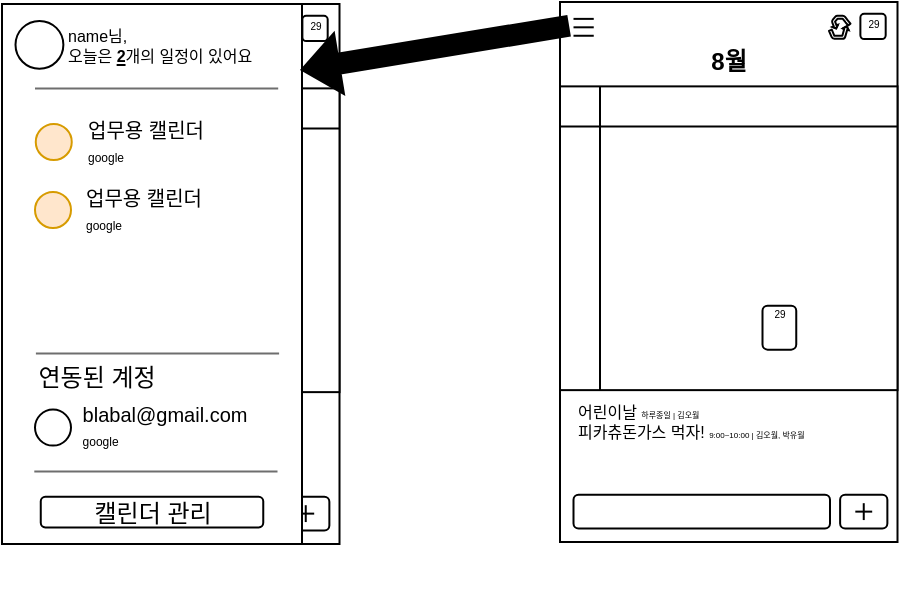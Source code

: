 <mxfile version="24.7.8">
  <diagram name="페이지-1" id="lEfdLJq9ea4f7k9pnWAu">
    <mxGraphModel dx="683" dy="368" grid="1" gridSize="10" guides="1" tooltips="1" connect="1" arrows="1" fold="1" page="1" pageScale="1" pageWidth="827" pageHeight="1169" math="0" shadow="0">
      <root>
        <mxCell id="0" />
        <mxCell id="1" parent="0" />
        <mxCell id="EZcdKVaFIFZeoe-2n6zi-25" value="" style="group" vertex="1" connectable="0" parent="1">
          <mxGeometry x="329" y="50" width="168.75" height="270" as="geometry" />
        </mxCell>
        <mxCell id="EZcdKVaFIFZeoe-2n6zi-3" value="" style="rounded=0;whiteSpace=wrap;html=1;" vertex="1" parent="EZcdKVaFIFZeoe-2n6zi-25">
          <mxGeometry width="168.75" height="270" as="geometry" />
        </mxCell>
        <mxCell id="EZcdKVaFIFZeoe-2n6zi-4" value="" style="shape=internalStorage;whiteSpace=wrap;html=1;backgroundOutline=1;" vertex="1" parent="EZcdKVaFIFZeoe-2n6zi-25">
          <mxGeometry y="42.188" width="168.75" height="151.875" as="geometry" />
        </mxCell>
        <mxCell id="EZcdKVaFIFZeoe-2n6zi-8" value="" style="group" vertex="1" connectable="0" parent="EZcdKVaFIFZeoe-2n6zi-25">
          <mxGeometry x="6.75" y="8.438" width="10.125" height="8.438" as="geometry" />
        </mxCell>
        <mxCell id="EZcdKVaFIFZeoe-2n6zi-5" value="" style="endArrow=none;html=1;rounded=0;" edge="1" parent="EZcdKVaFIFZeoe-2n6zi-8">
          <mxGeometry width="50" height="50" relative="1" as="geometry">
            <mxPoint as="sourcePoint" />
            <mxPoint x="10.125" as="targetPoint" />
          </mxGeometry>
        </mxCell>
        <mxCell id="EZcdKVaFIFZeoe-2n6zi-6" value="" style="endArrow=none;html=1;rounded=0;" edge="1" parent="EZcdKVaFIFZeoe-2n6zi-8">
          <mxGeometry width="50" height="50" relative="1" as="geometry">
            <mxPoint y="8.438" as="sourcePoint" />
            <mxPoint x="10.125" y="8.438" as="targetPoint" />
          </mxGeometry>
        </mxCell>
        <mxCell id="EZcdKVaFIFZeoe-2n6zi-7" value="" style="endArrow=none;html=1;rounded=0;" edge="1" parent="EZcdKVaFIFZeoe-2n6zi-8">
          <mxGeometry width="50" height="50" relative="1" as="geometry">
            <mxPoint y="4.219" as="sourcePoint" />
            <mxPoint x="10.125" y="4.219" as="targetPoint" />
          </mxGeometry>
        </mxCell>
        <mxCell id="EZcdKVaFIFZeoe-2n6zi-9" value="" style="rounded=1;whiteSpace=wrap;html=1;" vertex="1" parent="EZcdKVaFIFZeoe-2n6zi-25">
          <mxGeometry x="150.188" y="5.906" width="12.656" height="12.656" as="geometry" />
        </mxCell>
        <mxCell id="EZcdKVaFIFZeoe-2n6zi-10" value="29" style="text;html=1;align=center;verticalAlign=middle;whiteSpace=wrap;rounded=0;fontSize=5;" vertex="1" parent="EZcdKVaFIFZeoe-2n6zi-25">
          <mxGeometry x="150.188" y="1.688" width="13.5" height="16.875" as="geometry" />
        </mxCell>
        <mxCell id="EZcdKVaFIFZeoe-2n6zi-12" value="8&lt;font style=&quot;font-size: 12px;&quot;&gt;월&lt;/font&gt;" style="text;html=1;align=center;verticalAlign=middle;whiteSpace=wrap;rounded=0;fontSize=12;fontStyle=1" vertex="1" parent="EZcdKVaFIFZeoe-2n6zi-25">
          <mxGeometry x="33.75" y="5.062" width="101.25" height="50.625" as="geometry" />
        </mxCell>
        <mxCell id="EZcdKVaFIFZeoe-2n6zi-13" value="" style="rounded=1;whiteSpace=wrap;html=1;" vertex="1" parent="EZcdKVaFIFZeoe-2n6zi-25">
          <mxGeometry x="101.25" y="151.875" width="16.875" height="21.938" as="geometry" />
        </mxCell>
        <mxCell id="EZcdKVaFIFZeoe-2n6zi-14" value="29" style="text;html=1;align=center;verticalAlign=middle;whiteSpace=wrap;rounded=0;fontSize=5;" vertex="1" parent="EZcdKVaFIFZeoe-2n6zi-25">
          <mxGeometry x="102.938" y="146.812" width="13.5" height="16.875" as="geometry" />
        </mxCell>
        <mxCell id="EZcdKVaFIFZeoe-2n6zi-15" value="&lt;span style=&quot;color: rgba(0, 0, 0, 0); font-family: monospace; font-size: 0px; text-align: start; text-wrap: nowrap;&quot;&gt;%3CmxGraphModel%3E%3Croot%3E%3CmxCell%20id%3D%220%22%2F%3E%3CmxCell%20id%3D%221%22%20parent%3D%220%22%2F%3E%3CmxCell%20id%3D%222%22%20value%3D%22%22%20style%3D%22group%22%20vertex%3D%221%22%20connectable%3D%220%22%20parent%3D%221%22%3E%3CmxGeometry%20x%3D%22329%22%20y%3D%2250%22%20width%3D%22168.75%22%20height%3D%22270%22%20as%3D%22geometry%22%2F%3E%3C%2FmxCell%3E%3CmxCell%20id%3D%223%22%20value%3D%22%22%20style%3D%22rounded%3D0%3BwhiteSpace%3Dwrap%3Bhtml%3D1%3B%22%20vertex%3D%221%22%20parent%3D%222%22%3E%3CmxGeometry%20width%3D%22168.75%22%20height%3D%22270%22%20as%3D%22geometry%22%2F%3E%3C%2FmxCell%3E%3CmxCell%20id%3D%224%22%20value%3D%22%22%20style%3D%22shape%3DinternalStorage%3BwhiteSpace%3Dwrap%3Bhtml%3D1%3BbackgroundOutline%3D1%3B%22%20vertex%3D%221%22%20parent%3D%222%22%3E%3CmxGeometry%20y%3D%2242.188%22%20width%3D%22168.75%22%20height%3D%22151.875%22%20as%3D%22geometry%22%2F%3E%3C%2FmxCell%3E%3CmxCell%20id%3D%225%22%20value%3D%22%22%20style%3D%22group%22%20vertex%3D%221%22%20connectable%3D%220%22%20parent%3D%222%22%3E%3CmxGeometry%20x%3D%226.75%22%20y%3D%228.438%22%20width%3D%2210.125%22%20height%3D%228.438%22%20as%3D%22geometry%22%2F%3E%3C%2FmxCell%3E%3CmxCell%20id%3D%226%22%20value%3D%22%22%20style%3D%22endArrow%3Dnone%3Bhtml%3D1%3Brounded%3D0%3B%22%20edge%3D%221%22%20parent%3D%225%22%3E%3CmxGeometry%20width%3D%2250%22%20height%3D%2250%22%20relative%3D%221%22%20as%3D%22geometry%22%3E%3CmxPoint%20as%3D%22sourcePoint%22%2F%3E%3CmxPoint%20x%3D%2210.125%22%20as%3D%22targetPoint%22%2F%3E%3C%2FmxGeometry%3E%3C%2FmxCell%3E%3CmxCell%20id%3D%227%22%20value%3D%22%22%20style%3D%22endArrow%3Dnone%3Bhtml%3D1%3Brounded%3D0%3B%22%20edge%3D%221%22%20parent%3D%225%22%3E%3CmxGeometry%20width%3D%2250%22%20height%3D%2250%22%20relative%3D%221%22%20as%3D%22geometry%22%3E%3CmxPoint%20y%3D%228.438%22%20as%3D%22sourcePoint%22%2F%3E%3CmxPoint%20x%3D%2210.125%22%20y%3D%228.438%22%20as%3D%22targetPoint%22%2F%3E%3C%2FmxGeometry%3E%3C%2FmxCell%3E%3CmxCell%20id%3D%228%22%20value%3D%22%22%20style%3D%22endArrow%3Dnone%3Bhtml%3D1%3Brounded%3D0%3B%22%20edge%3D%221%22%20parent%3D%225%22%3E%3CmxGeometry%20width%3D%2250%22%20height%3D%2250%22%20relative%3D%221%22%20as%3D%22geometry%22%3E%3CmxPoint%20y%3D%224.219%22%20as%3D%22sourcePoint%22%2F%3E%3CmxPoint%20x%3D%2210.125%22%20y%3D%224.219%22%20as%3D%22targetPoint%22%2F%3E%3C%2FmxGeometry%3E%3C%2FmxCell%3E%3CmxCell%20id%3D%229%22%20value%3D%22%22%20style%3D%22rounded%3D1%3BwhiteSpace%3Dwrap%3Bhtml%3D1%3B%22%20vertex%3D%221%22%20parent%3D%222%22%3E%3CmxGeometry%20x%3D%22150.188%22%20y%3D%225.906%22%20width%3D%2212.656%22%20height%3D%2212.656%22%20as%3D%22geometry%22%2F%3E%3C%2FmxCell%3E%3CmxCell%20id%3D%2210%22%20value%3D%2229%22%20style%3D%22text%3Bhtml%3D1%3Balign%3Dcenter%3BverticalAlign%3Dmiddle%3BwhiteSpace%3Dwrap%3Brounded%3D0%3BfontSize%3D5%3B%22%20vertex%3D%221%22%20parent%3D%222%22%3E%3CmxGeometry%20x%3D%22150.188%22%20y%3D%221.688%22%20width%3D%2213.5%22%20height%3D%2216.875%22%20as%3D%22geometry%22%2F%3E%3C%2FmxCell%3E%3CmxCell%20id%3D%2211%22%20value%3D%228%26lt%3Bfont%20style%3D%26quot%3Bfont-size%3A%2012px%3B%26quot%3B%26gt%3B%EC%9B%94%26lt%3B%2Ffont%26gt%3B%22%20style%3D%22text%3Bhtml%3D1%3Balign%3Dcenter%3BverticalAlign%3Dmiddle%3BwhiteSpace%3Dwrap%3Brounded%3D0%3BfontSize%3D12%3BfontStyle%3D1%22%20vertex%3D%221%22%20parent%3D%222%22%3E%3CmxGeometry%20x%3D%2233.75%22%20y%3D%225.062%22%20width%3D%22101.25%22%20height%3D%2250.625%22%20as%3D%22geometry%22%2F%3E%3C%2FmxCell%3E%3CmxCell%20id%3D%2212%22%20value%3D%22%22%20style%3D%22rounded%3D1%3BwhiteSpace%3Dwrap%3Bhtml%3D1%3B%22%20vertex%3D%221%22%20parent%3D%222%22%3E%3CmxGeometry%20x%3D%22101.25%22%20y%3D%22151.875%22%20width%3D%2216.875%22%20height%3D%2221.938%22%20as%3D%22geometry%22%2F%3E%3C%2FmxCell%3E%3CmxCell%20id%3D%2213%22%20value%3D%2229%22%20style%3D%22text%3Bhtml%3D1%3Balign%3Dcenter%3BverticalAlign%3Dmiddle%3BwhiteSpace%3Dwrap%3Brounded%3D0%3BfontSize%3D5%3B%22%20vertex%3D%221%22%20parent%3D%222%22%3E%3CmxGeometry%20x%3D%22102.938%22%20y%3D%22146.812%22%20width%3D%2213.5%22%20height%3D%2216.875%22%20as%3D%22geometry%22%2F%3E%3C%2FmxCell%3E%3CmxCell%20id%3D%2214%22%20value%3D%22%22%20style%3D%22rounded%3D1%3BwhiteSpace%3Dwrap%3Bhtml%3D1%3B%22%20vertex%3D%221%22%20parent%3D%222%22%3E%3CmxGeometry%20x%3D%226.75%22%20y%3D%22246.375%22%20width%3D%22128.25%22%20height%3D%2216.875%22%20as%3D%22geometry%22%2F%3E%3C%2FmxCell%3E%3CmxCell%20id%3D%2215%22%20value%3D%22%22%20style%3D%22group%22%20vertex%3D%221%22%20connectable%3D%220%22%20parent%3D%222%22%3E%3CmxGeometry%20x%3D%22140.062%22%20y%3D%22246.375%22%20width%3D%2223.625%22%20height%3D%2216.875%22%20as%3D%22geometry%22%2F%3E%3C%2FmxCell%3E%3CmxCell%20id%3D%2216%22%20value%3D%22%22%20style%3D%22rounded%3D1%3BwhiteSpace%3Dwrap%3Bhtml%3D1%3B%22%20vertex%3D%221%22%20parent%3D%2215%22%3E%3CmxGeometry%20width%3D%2223.625%22%20height%3D%2216.875%22%20as%3D%22geometry%22%2F%3E%3C%2FmxCell%3E%3CmxCell%20id%3D%2217%22%20value%3D%22%22%20style%3D%22group%22%20vertex%3D%221%22%20connectable%3D%220%22%20parent%3D%2215%22%3E%3CmxGeometry%20x%3D%227.594%22%20y%3D%224.219%22%20width%3D%228.438%22%20height%3D%228.438%22%20as%3D%22geometry%22%2F%3E%3C%2FmxCell%3E%3CmxCell%20id%3D%2218%22%20value%3D%22%22%20style%3D%22endArrow%3Dnone%3Bhtml%3D1%3Brounded%3D0%3B%22%20edge%3D%221%22%20parent%3D%2217%22%3E%3CmxGeometry%20width%3D%2250%22%20height%3D%2250%22%20relative%3D%221%22%20as%3D%22geometry%22%3E%3CmxPoint%20x%3D%228.438%22%20y%3D%224.219%22%20as%3D%22sourcePoint%22%2F%3E%3CmxPoint%20y%3D%224.219%22%20as%3D%22targetPoint%22%2F%3E%3C%2FmxGeometry%3E%3C%2FmxCell%3E%3CmxCell%20id%3D%2219%22%20value%3D%22%22%20style%3D%22endArrow%3Dnone%3Bhtml%3D1%3Brounded%3D0%3B%22%20edge%3D%221%22%20parent%3D%2217%22%3E%3CmxGeometry%20width%3D%2250%22%20height%3D%2250%22%20relative%3D%221%22%20as%3D%22geometry%22%3E%3CmxPoint%20x%3D%224.219%22%20as%3D%22sourcePoint%22%2F%3E%3CmxPoint%20x%3D%224.219%22%20y%3D%228.438%22%20as%3D%22targetPoint%22%2F%3E%3C%2FmxGeometry%3E%3C%2FmxCell%3E%3CmxCell%20id%3D%2220%22%20value%3D%22%EC%96%B4%EB%A6%B0%EC%9D%B4%EB%82%A0%26amp%3Bnbsp%3B%26lt%3Bfont%20style%3D%26quot%3Bfont-size%3A%204px%3B%26quot%3B%26gt%3B%ED%95%98%EB%A3%A8%EC%A2%85%EC%9D%BC%20%7C%20%EA%B9%80%EC%98%A4%EC%9B%94%26lt%3Bbr%26gt%3B%26lt%3B%2Ffont%26gt%3B%ED%94%BC%EC%B9%B4%EC%B8%84%EB%8F%88%EA%B0%80%EC%8A%A4%20%EB%A8%B9%EC%9E%90!%26amp%3Bnbsp%3B%26lt%3Bfont%20style%3D%26quot%3Bfont-size%3A%204px%3B%26quot%3B%26gt%3B9%3A00~10%3A00%20%7C%20%EA%B9%80%EC%98%A4%EC%9B%94%2C%20%EB%B0%95%EC%9C%A0%EC%9B%94%26lt%3B%2Ffont%26gt%3B%22%20style%3D%22text%3Bhtml%3D1%3Balign%3Dleft%3BverticalAlign%3Dtop%3BwhiteSpace%3Dwrap%3Brounded%3D0%3BfontSize%3D8%3BspacingTop%3D0%3Bhorizontal%3D1%3B%22%20vertex%3D%221%22%20parent%3D%222%22%3E%3CmxGeometry%20x%3D%226.75%22%20y%3D%22194.06%22%20width%3D%22153.25%22%20height%3D%2250.63%22%20as%3D%22geometry%22%2F%3E%3C%2FmxCell%3E%3C%2Froot%3E%3C%2FmxGraphModel%3E&lt;/span&gt;" style="rounded=1;whiteSpace=wrap;html=1;" vertex="1" parent="EZcdKVaFIFZeoe-2n6zi-25">
          <mxGeometry x="6.75" y="246.375" width="128.25" height="16.875" as="geometry" />
        </mxCell>
        <mxCell id="EZcdKVaFIFZeoe-2n6zi-22" value="" style="group" vertex="1" connectable="0" parent="EZcdKVaFIFZeoe-2n6zi-25">
          <mxGeometry x="140.062" y="246.375" width="23.625" height="16.875" as="geometry" />
        </mxCell>
        <mxCell id="EZcdKVaFIFZeoe-2n6zi-16" value="" style="rounded=1;whiteSpace=wrap;html=1;" vertex="1" parent="EZcdKVaFIFZeoe-2n6zi-22">
          <mxGeometry width="23.625" height="16.875" as="geometry" />
        </mxCell>
        <mxCell id="EZcdKVaFIFZeoe-2n6zi-19" value="" style="group" vertex="1" connectable="0" parent="EZcdKVaFIFZeoe-2n6zi-22">
          <mxGeometry x="7.594" y="4.219" width="8.438" height="8.438" as="geometry" />
        </mxCell>
        <mxCell id="EZcdKVaFIFZeoe-2n6zi-17" value="" style="endArrow=none;html=1;rounded=0;" edge="1" parent="EZcdKVaFIFZeoe-2n6zi-19">
          <mxGeometry width="50" height="50" relative="1" as="geometry">
            <mxPoint x="8.438" y="4.219" as="sourcePoint" />
            <mxPoint y="4.219" as="targetPoint" />
          </mxGeometry>
        </mxCell>
        <mxCell id="EZcdKVaFIFZeoe-2n6zi-18" value="" style="endArrow=none;html=1;rounded=0;" edge="1" parent="EZcdKVaFIFZeoe-2n6zi-19">
          <mxGeometry width="50" height="50" relative="1" as="geometry">
            <mxPoint x="4.219" as="sourcePoint" />
            <mxPoint x="4.219" y="8.438" as="targetPoint" />
          </mxGeometry>
        </mxCell>
        <mxCell id="EZcdKVaFIFZeoe-2n6zi-24" value="어린이날&amp;nbsp;&lt;font style=&quot;font-size: 4px;&quot;&gt;하루종일 | 김오월&lt;br&gt;&lt;/font&gt;피카츄돈가스 먹자!&amp;nbsp;&lt;font style=&quot;font-size: 4px;&quot;&gt;9:00~10:00 | 김오월, 박유월&lt;/font&gt;" style="text;html=1;align=left;verticalAlign=top;whiteSpace=wrap;rounded=0;fontSize=8;spacingTop=0;horizontal=1;" vertex="1" parent="EZcdKVaFIFZeoe-2n6zi-25">
          <mxGeometry x="6.75" y="194.06" width="153.25" height="50.63" as="geometry" />
        </mxCell>
        <mxCell id="EZcdKVaFIFZeoe-2n6zi-109" value="" style="group" vertex="1" connectable="0" parent="EZcdKVaFIFZeoe-2n6zi-25">
          <mxGeometry x="135" y="7.66" width="10" height="10" as="geometry" />
        </mxCell>
        <mxCell id="EZcdKVaFIFZeoe-2n6zi-107" value="" style="edgeStyle=none;orthogonalLoop=1;jettySize=auto;html=1;shape=flexArrow;rounded=1;startSize=8;endSize=0.183;width=1.526;endWidth=0.467;" edge="1" parent="EZcdKVaFIFZeoe-2n6zi-109">
          <mxGeometry width="100" relative="1" as="geometry">
            <mxPoint y="6" as="sourcePoint" />
            <mxPoint x="8.43" y="4" as="targetPoint" />
            <Array as="points">
              <mxPoint x="1.686" y="10" />
              <mxPoint x="5.058" y="10" />
              <mxPoint x="6.744" y="10" />
            </Array>
          </mxGeometry>
        </mxCell>
        <mxCell id="EZcdKVaFIFZeoe-2n6zi-108" value="" style="edgeStyle=none;orthogonalLoop=1;jettySize=auto;html=1;shape=flexArrow;rounded=1;startSize=8;endSize=0.12;width=1.473;endWidth=0.479;" edge="1" parent="EZcdKVaFIFZeoe-2n6zi-109">
          <mxGeometry width="100" relative="1" as="geometry">
            <mxPoint x="10" y="4" as="sourcePoint" />
            <mxPoint x="3.256" y="6" as="targetPoint" />
            <Array as="points">
              <mxPoint x="8.314" y="2" />
              <mxPoint x="6.744" />
              <mxPoint x="3.372" />
              <mxPoint x="1.686" y="2" />
            </Array>
          </mxGeometry>
        </mxCell>
        <mxCell id="EZcdKVaFIFZeoe-2n6zi-26" value="" style="group" vertex="1" connectable="0" parent="1">
          <mxGeometry x="50" y="51" width="190.69" height="304.69" as="geometry" />
        </mxCell>
        <mxCell id="EZcdKVaFIFZeoe-2n6zi-27" value="" style="rounded=0;whiteSpace=wrap;html=1;" vertex="1" parent="EZcdKVaFIFZeoe-2n6zi-26">
          <mxGeometry width="168.75" height="270" as="geometry" />
        </mxCell>
        <mxCell id="EZcdKVaFIFZeoe-2n6zi-28" value="" style="shape=internalStorage;whiteSpace=wrap;html=1;backgroundOutline=1;" vertex="1" parent="EZcdKVaFIFZeoe-2n6zi-26">
          <mxGeometry y="42.188" width="168.75" height="151.875" as="geometry" />
        </mxCell>
        <mxCell id="EZcdKVaFIFZeoe-2n6zi-29" value="" style="group" vertex="1" connectable="0" parent="EZcdKVaFIFZeoe-2n6zi-26">
          <mxGeometry x="6.75" y="8.438" width="10.125" height="8.438" as="geometry" />
        </mxCell>
        <mxCell id="EZcdKVaFIFZeoe-2n6zi-30" value="" style="endArrow=none;html=1;rounded=0;" edge="1" parent="EZcdKVaFIFZeoe-2n6zi-29">
          <mxGeometry width="50" height="50" relative="1" as="geometry">
            <mxPoint as="sourcePoint" />
            <mxPoint x="10.125" as="targetPoint" />
          </mxGeometry>
        </mxCell>
        <mxCell id="EZcdKVaFIFZeoe-2n6zi-31" value="" style="endArrow=none;html=1;rounded=0;" edge="1" parent="EZcdKVaFIFZeoe-2n6zi-29">
          <mxGeometry width="50" height="50" relative="1" as="geometry">
            <mxPoint y="8.438" as="sourcePoint" />
            <mxPoint x="10.125" y="8.438" as="targetPoint" />
          </mxGeometry>
        </mxCell>
        <mxCell id="EZcdKVaFIFZeoe-2n6zi-32" value="" style="endArrow=none;html=1;rounded=0;" edge="1" parent="EZcdKVaFIFZeoe-2n6zi-29">
          <mxGeometry width="50" height="50" relative="1" as="geometry">
            <mxPoint y="4.219" as="sourcePoint" />
            <mxPoint x="10.125" y="4.219" as="targetPoint" />
          </mxGeometry>
        </mxCell>
        <mxCell id="EZcdKVaFIFZeoe-2n6zi-33" value="" style="rounded=1;whiteSpace=wrap;html=1;" vertex="1" parent="EZcdKVaFIFZeoe-2n6zi-26">
          <mxGeometry x="150.188" y="5.906" width="12.656" height="12.656" as="geometry" />
        </mxCell>
        <mxCell id="EZcdKVaFIFZeoe-2n6zi-34" value="29" style="text;html=1;align=center;verticalAlign=middle;whiteSpace=wrap;rounded=0;fontSize=5;" vertex="1" parent="EZcdKVaFIFZeoe-2n6zi-26">
          <mxGeometry x="150.188" y="1.688" width="13.5" height="16.875" as="geometry" />
        </mxCell>
        <mxCell id="EZcdKVaFIFZeoe-2n6zi-36" value="" style="rounded=1;whiteSpace=wrap;html=1;" vertex="1" parent="EZcdKVaFIFZeoe-2n6zi-26">
          <mxGeometry x="101.25" y="151.875" width="16.875" height="21.938" as="geometry" />
        </mxCell>
        <mxCell id="EZcdKVaFIFZeoe-2n6zi-37" value="29" style="text;html=1;align=center;verticalAlign=middle;whiteSpace=wrap;rounded=0;fontSize=5;" vertex="1" parent="EZcdKVaFIFZeoe-2n6zi-26">
          <mxGeometry x="102.938" y="146.812" width="13.5" height="16.875" as="geometry" />
        </mxCell>
        <mxCell id="EZcdKVaFIFZeoe-2n6zi-38" value="" style="rounded=1;whiteSpace=wrap;html=1;" vertex="1" parent="EZcdKVaFIFZeoe-2n6zi-26">
          <mxGeometry x="6.75" y="246.375" width="128.25" height="16.875" as="geometry" />
        </mxCell>
        <mxCell id="EZcdKVaFIFZeoe-2n6zi-39" value="" style="group" vertex="1" connectable="0" parent="EZcdKVaFIFZeoe-2n6zi-26">
          <mxGeometry x="140.062" y="246.375" width="23.625" height="16.875" as="geometry" />
        </mxCell>
        <mxCell id="EZcdKVaFIFZeoe-2n6zi-40" value="" style="rounded=1;whiteSpace=wrap;html=1;" vertex="1" parent="EZcdKVaFIFZeoe-2n6zi-39">
          <mxGeometry width="23.625" height="16.875" as="geometry" />
        </mxCell>
        <mxCell id="EZcdKVaFIFZeoe-2n6zi-41" value="" style="group" vertex="1" connectable="0" parent="EZcdKVaFIFZeoe-2n6zi-39">
          <mxGeometry x="7.594" y="4.219" width="8.438" height="8.438" as="geometry" />
        </mxCell>
        <mxCell id="EZcdKVaFIFZeoe-2n6zi-42" value="" style="endArrow=none;html=1;rounded=0;" edge="1" parent="EZcdKVaFIFZeoe-2n6zi-41">
          <mxGeometry width="50" height="50" relative="1" as="geometry">
            <mxPoint x="8.438" y="4.219" as="sourcePoint" />
            <mxPoint y="4.219" as="targetPoint" />
          </mxGeometry>
        </mxCell>
        <mxCell id="EZcdKVaFIFZeoe-2n6zi-43" value="" style="endArrow=none;html=1;rounded=0;" edge="1" parent="EZcdKVaFIFZeoe-2n6zi-41">
          <mxGeometry width="50" height="50" relative="1" as="geometry">
            <mxPoint x="4.219" as="sourcePoint" />
            <mxPoint x="4.219" y="8.438" as="targetPoint" />
          </mxGeometry>
        </mxCell>
        <mxCell id="EZcdKVaFIFZeoe-2n6zi-44" value="어린이날&amp;nbsp;&lt;font style=&quot;font-size: 4px;&quot;&gt;하루종일 | 김오월&lt;br&gt;&lt;/font&gt;피카츄돈가스 먹자!&amp;nbsp;&lt;font style=&quot;font-size: 4px;&quot;&gt;9:00~10:00 | 김오월, 박유월&lt;/font&gt;" style="text;html=1;align=left;verticalAlign=top;whiteSpace=wrap;rounded=0;fontSize=8;spacingTop=0;horizontal=1;" vertex="1" parent="EZcdKVaFIFZeoe-2n6zi-26">
          <mxGeometry x="6.75" y="194.06" width="153.25" height="50.63" as="geometry" />
        </mxCell>
        <mxCell id="EZcdKVaFIFZeoe-2n6zi-64" value="" style="rounded=0;whiteSpace=wrap;html=1;" vertex="1" parent="EZcdKVaFIFZeoe-2n6zi-26">
          <mxGeometry width="150" height="270" as="geometry" />
        </mxCell>
        <mxCell id="EZcdKVaFIFZeoe-2n6zi-88" value="" style="rounded=1;whiteSpace=wrap;html=1;" vertex="1" parent="EZcdKVaFIFZeoe-2n6zi-26">
          <mxGeometry x="19.38" y="246.38" width="111.25" height="15.31" as="geometry" />
        </mxCell>
        <mxCell id="EZcdKVaFIFZeoe-2n6zi-89" value="캘린더 관리" style="text;html=1;align=center;verticalAlign=middle;resizable=0;points=[];autosize=1;strokeColor=none;fillColor=none;" vertex="1" parent="EZcdKVaFIFZeoe-2n6zi-26">
          <mxGeometry x="30.0" y="239.81" width="90" height="30" as="geometry" />
        </mxCell>
        <mxCell id="EZcdKVaFIFZeoe-2n6zi-97" value="&lt;span style=&quot;font-size: 8px;&quot;&gt;name님,&lt;br style=&quot;font-size: 8px;&quot;&gt;오늘은 &lt;b&gt;&lt;u&gt;2&lt;/u&gt;&lt;/b&gt;개의 일정이 있어요&lt;/span&gt;" style="text;html=1;align=left;verticalAlign=middle;resizable=0;points=[];autosize=1;strokeColor=none;fillColor=none;fontSize=8;" vertex="1" parent="EZcdKVaFIFZeoe-2n6zi-26">
          <mxGeometry x="30.69" y="5.91" width="120" height="30" as="geometry" />
        </mxCell>
        <mxCell id="EZcdKVaFIFZeoe-2n6zi-98" value="" style="ellipse;whiteSpace=wrap;html=1;" vertex="1" parent="EZcdKVaFIFZeoe-2n6zi-26">
          <mxGeometry x="6.75" y="8.44" width="23.94" height="23.94" as="geometry" />
        </mxCell>
        <mxCell id="EZcdKVaFIFZeoe-2n6zi-90" value="" style="endArrow=none;html=1;rounded=0;entryX=0.187;entryY=0.344;entryDx=0;entryDy=0;entryPerimeter=0;strokeColor=#6E6E6E;" edge="1" parent="EZcdKVaFIFZeoe-2n6zi-26">
          <mxGeometry width="50" height="50" relative="1" as="geometry">
            <mxPoint x="138.55" y="174.81" as="sourcePoint" />
            <mxPoint x="16.95" y="174.81" as="targetPoint" />
          </mxGeometry>
        </mxCell>
        <mxCell id="EZcdKVaFIFZeoe-2n6zi-91" value="" style="endArrow=none;html=1;rounded=0;entryX=0.187;entryY=0.344;entryDx=0;entryDy=0;entryPerimeter=0;strokeColor=#6E6E6E;" edge="1" parent="EZcdKVaFIFZeoe-2n6zi-26">
          <mxGeometry width="50" height="50" relative="1" as="geometry">
            <mxPoint x="137.75" y="233.77" as="sourcePoint" />
            <mxPoint x="16.15" y="233.77" as="targetPoint" />
          </mxGeometry>
        </mxCell>
        <mxCell id="EZcdKVaFIFZeoe-2n6zi-93" value="" style="ellipse;whiteSpace=wrap;html=1;" vertex="1" parent="EZcdKVaFIFZeoe-2n6zi-26">
          <mxGeometry x="16.5" y="202.81" width="18" height="18" as="geometry" />
        </mxCell>
        <mxCell id="EZcdKVaFIFZeoe-2n6zi-95" value="연동된 계정" style="text;html=1;align=center;verticalAlign=middle;resizable=0;points=[];autosize=1;strokeColor=none;fillColor=none;" vertex="1" parent="EZcdKVaFIFZeoe-2n6zi-26">
          <mxGeometry x="6.75" y="173.81" width="81" height="26" as="geometry" />
        </mxCell>
        <mxCell id="EZcdKVaFIFZeoe-2n6zi-92" value="&lt;font style=&quot;&quot;&gt;&lt;font style=&quot;font-size: 10px;&quot;&gt;blabal@gmail.com&lt;/font&gt;&lt;br&gt;&lt;/font&gt;&lt;div style=&quot;text-align: left; line-height: 70%;&quot;&gt;&lt;span style=&quot;background-color: initial;&quot;&gt;&lt;font style=&quot;font-size: 6px;&quot;&gt;google&lt;/font&gt;&lt;/span&gt;&lt;/div&gt;" style="text;html=1;align=center;verticalAlign=middle;resizable=0;points=[];autosize=1;strokeColor=none;fillColor=none;" vertex="1" parent="EZcdKVaFIFZeoe-2n6zi-26">
          <mxGeometry x="31.13" y="191.81" width="100" height="37" as="geometry" />
        </mxCell>
        <mxCell id="EZcdKVaFIFZeoe-2n6zi-100" value="" style="endArrow=none;html=1;rounded=0;entryX=0.187;entryY=0.344;entryDx=0;entryDy=0;entryPerimeter=0;strokeColor=#6E6E6E;" edge="1" parent="EZcdKVaFIFZeoe-2n6zi-26">
          <mxGeometry width="50" height="50" relative="1" as="geometry">
            <mxPoint x="138.1" y="42.19" as="sourcePoint" />
            <mxPoint x="16.5" y="42.19" as="targetPoint" />
          </mxGeometry>
        </mxCell>
        <mxCell id="EZcdKVaFIFZeoe-2n6zi-101" value="" style="ellipse;whiteSpace=wrap;html=1;fillColor=#ffe6cc;strokeColor=#d79b00;" vertex="1" parent="EZcdKVaFIFZeoe-2n6zi-26">
          <mxGeometry x="16.88" y="60" width="18" height="18" as="geometry" />
        </mxCell>
        <mxCell id="EZcdKVaFIFZeoe-2n6zi-102" value="&lt;div style=&quot;&quot;&gt;&lt;span style=&quot;font-size: 10px; background-color: initial;&quot;&gt;업무용 캘린더&lt;/span&gt;&lt;/div&gt;&lt;div style=&quot;line-height: 70%;&quot;&gt;&lt;span style=&quot;background-color: initial;&quot;&gt;&lt;font style=&quot;font-size: 6px;&quot;&gt;google&lt;/font&gt;&lt;/span&gt;&lt;/div&gt;" style="text;html=1;align=left;verticalAlign=middle;resizable=0;points=[];autosize=1;strokeColor=none;fillColor=none;" vertex="1" parent="EZcdKVaFIFZeoe-2n6zi-26">
          <mxGeometry x="40.51" y="48" width="90" height="40" as="geometry" />
        </mxCell>
        <mxCell id="EZcdKVaFIFZeoe-2n6zi-103" value="" style="ellipse;whiteSpace=wrap;html=1;fillColor=#ffe6cc;strokeColor=#d79b00;" vertex="1" parent="EZcdKVaFIFZeoe-2n6zi-26">
          <mxGeometry x="16.5" y="94" width="18" height="18" as="geometry" />
        </mxCell>
        <mxCell id="EZcdKVaFIFZeoe-2n6zi-104" value="&lt;div style=&quot;&quot;&gt;&lt;span style=&quot;font-size: 10px; background-color: initial;&quot;&gt;업무용 캘린더&lt;/span&gt;&lt;/div&gt;&lt;div style=&quot;line-height: 70%;&quot;&gt;&lt;span style=&quot;background-color: initial;&quot;&gt;&lt;font style=&quot;font-size: 6px;&quot;&gt;google&lt;/font&gt;&lt;/span&gt;&lt;/div&gt;" style="text;html=1;align=left;verticalAlign=middle;resizable=0;points=[];autosize=1;strokeColor=none;fillColor=none;" vertex="1" parent="EZcdKVaFIFZeoe-2n6zi-26">
          <mxGeometry x="40.13" y="82" width="90" height="40" as="geometry" />
        </mxCell>
        <mxCell id="EZcdKVaFIFZeoe-2n6zi-68" value="" style="shape=flexArrow;endArrow=classic;html=1;rounded=0;exitX=0.027;exitY=0.044;exitDx=0;exitDy=0;exitPerimeter=0;entryX=0.995;entryY=0.122;entryDx=0;entryDy=0;entryPerimeter=0;labelBackgroundColor=default;fontColor=default;labelBorderColor=none;fillColor=#000000;" edge="1" parent="1" source="EZcdKVaFIFZeoe-2n6zi-3" target="EZcdKVaFIFZeoe-2n6zi-64">
          <mxGeometry width="50" height="50" relative="1" as="geometry">
            <mxPoint x="290" y="190" as="sourcePoint" />
            <mxPoint x="220" y="80" as="targetPoint" />
          </mxGeometry>
        </mxCell>
      </root>
    </mxGraphModel>
  </diagram>
</mxfile>
